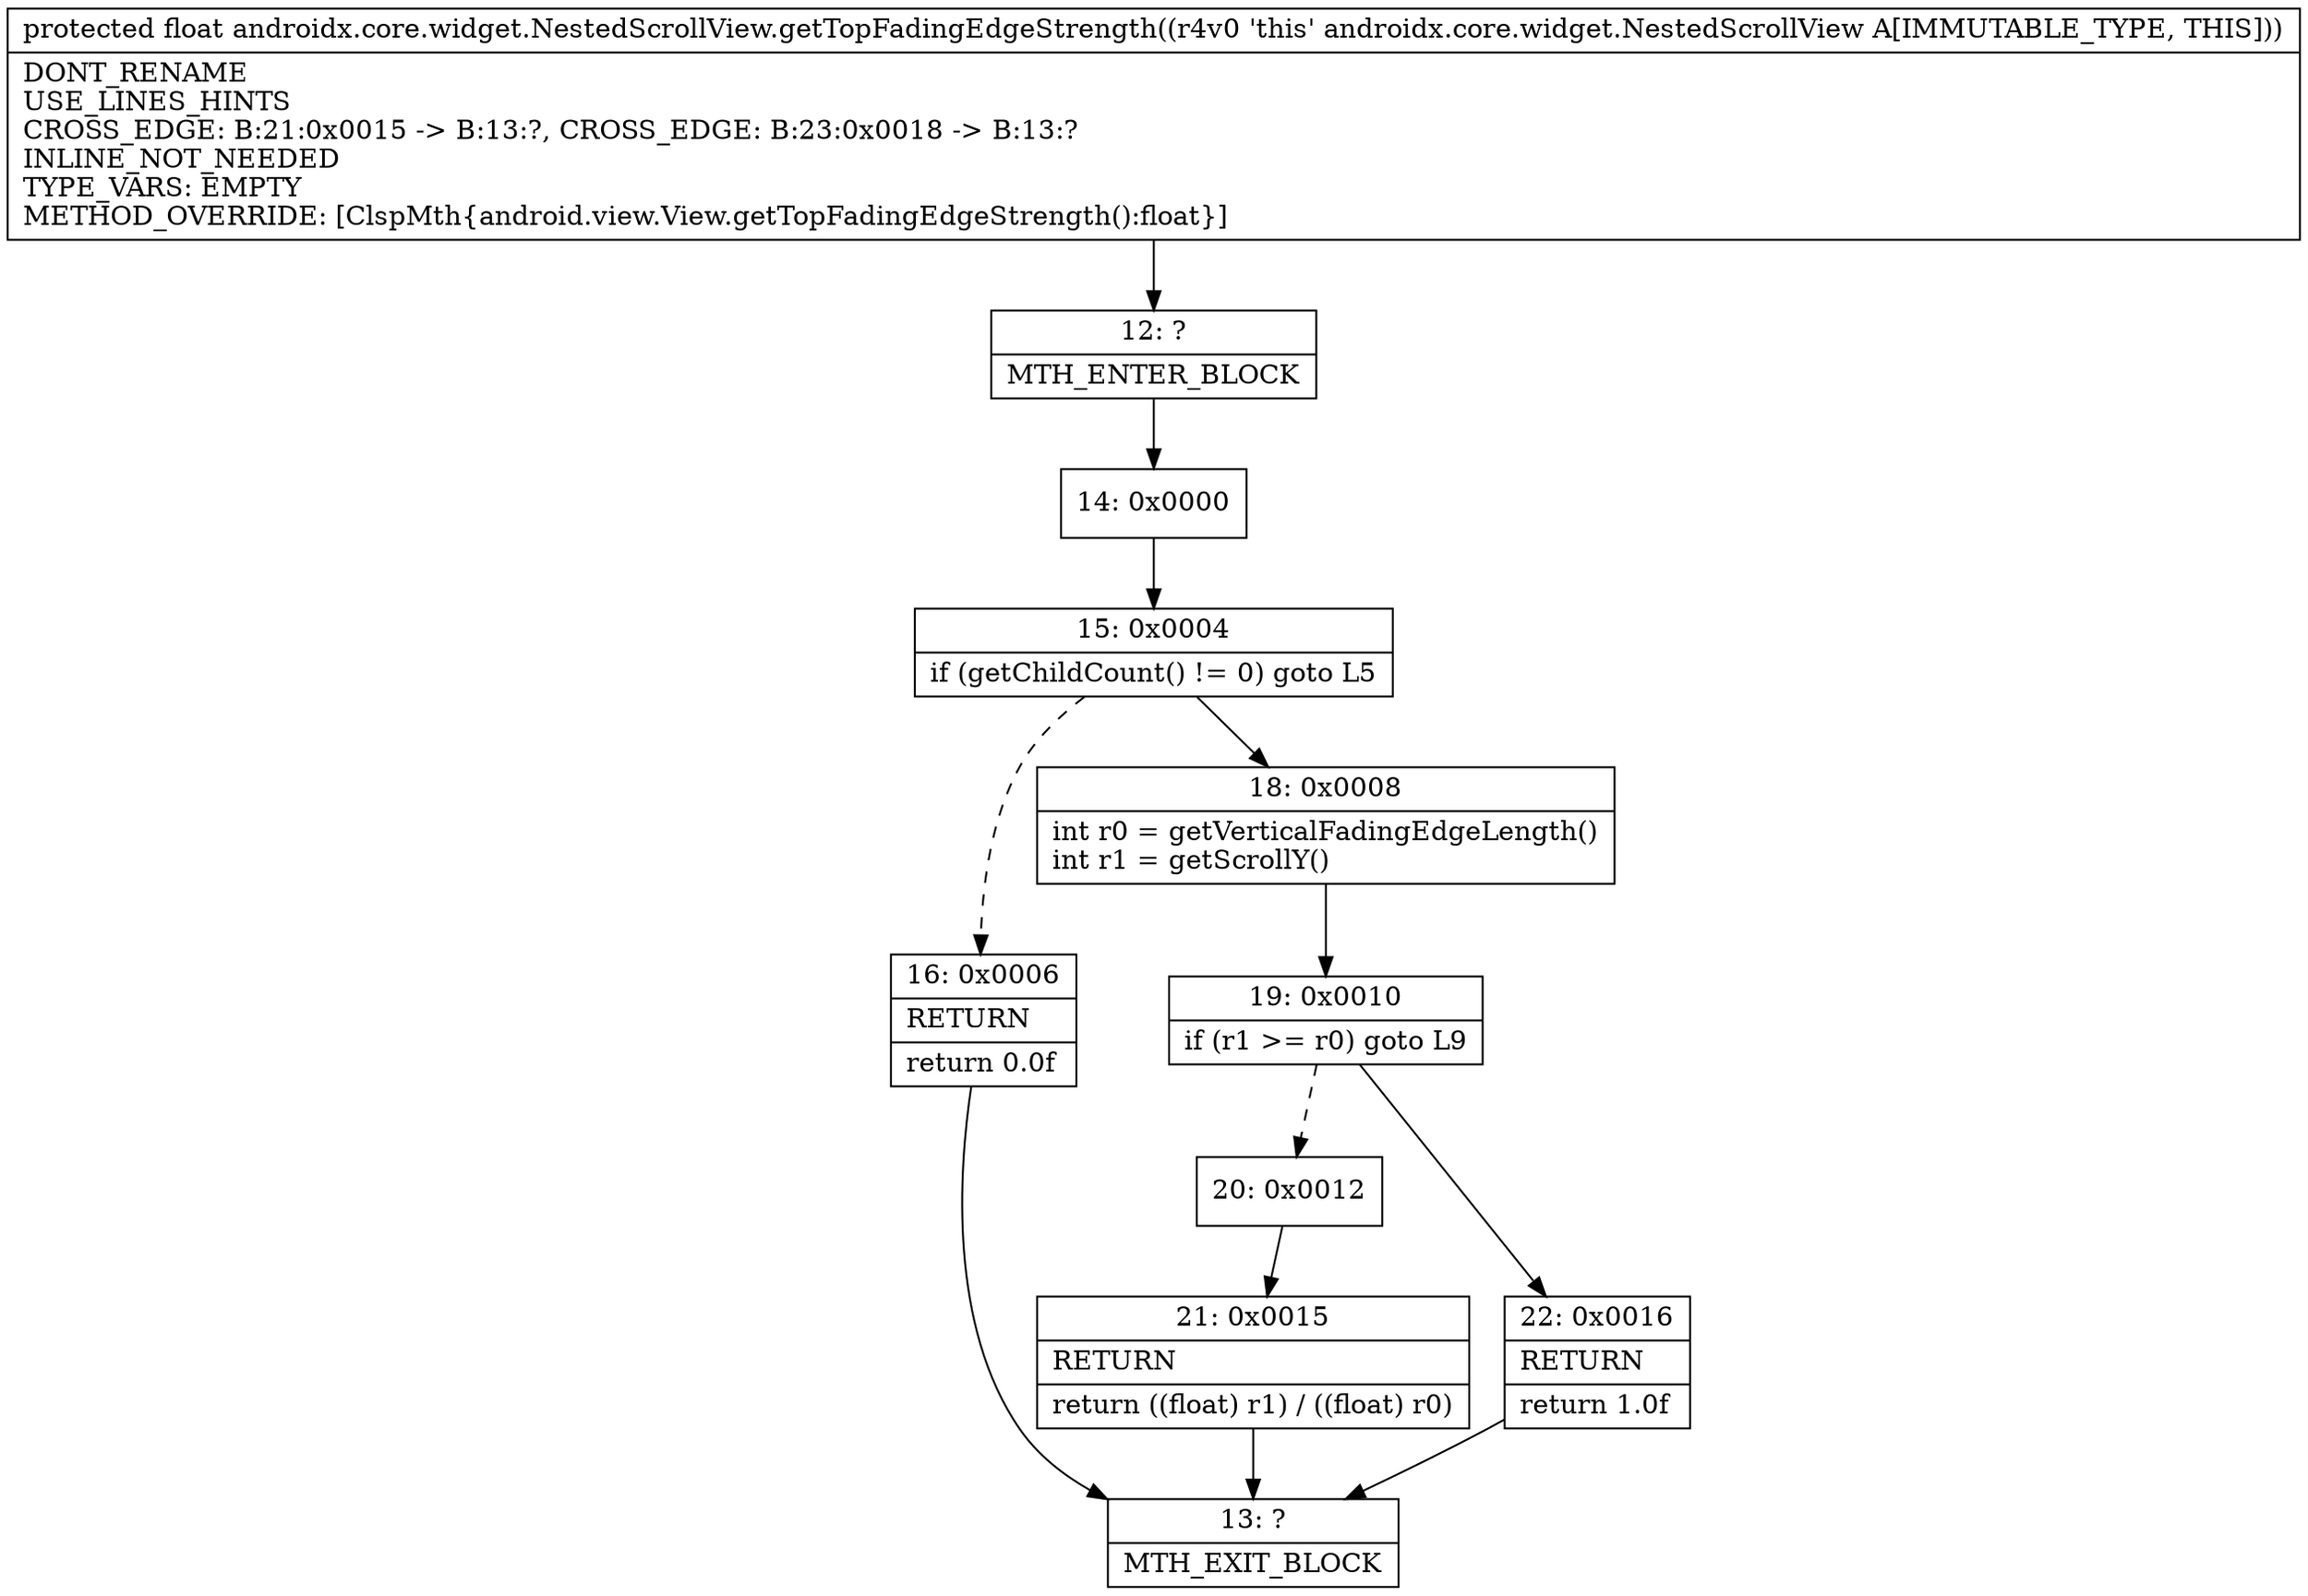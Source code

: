 digraph "CFG forandroidx.core.widget.NestedScrollView.getTopFadingEdgeStrength()F" {
Node_12 [shape=record,label="{12\:\ ?|MTH_ENTER_BLOCK\l}"];
Node_14 [shape=record,label="{14\:\ 0x0000}"];
Node_15 [shape=record,label="{15\:\ 0x0004|if (getChildCount() != 0) goto L5\l}"];
Node_16 [shape=record,label="{16\:\ 0x0006|RETURN\l|return 0.0f\l}"];
Node_13 [shape=record,label="{13\:\ ?|MTH_EXIT_BLOCK\l}"];
Node_18 [shape=record,label="{18\:\ 0x0008|int r0 = getVerticalFadingEdgeLength()\lint r1 = getScrollY()\l}"];
Node_19 [shape=record,label="{19\:\ 0x0010|if (r1 \>= r0) goto L9\l}"];
Node_20 [shape=record,label="{20\:\ 0x0012}"];
Node_21 [shape=record,label="{21\:\ 0x0015|RETURN\l|return ((float) r1) \/ ((float) r0)\l}"];
Node_22 [shape=record,label="{22\:\ 0x0016|RETURN\l|return 1.0f\l}"];
MethodNode[shape=record,label="{protected float androidx.core.widget.NestedScrollView.getTopFadingEdgeStrength((r4v0 'this' androidx.core.widget.NestedScrollView A[IMMUTABLE_TYPE, THIS]))  | DONT_RENAME\lUSE_LINES_HINTS\lCROSS_EDGE: B:21:0x0015 \-\> B:13:?, CROSS_EDGE: B:23:0x0018 \-\> B:13:?\lINLINE_NOT_NEEDED\lTYPE_VARS: EMPTY\lMETHOD_OVERRIDE: [ClspMth\{android.view.View.getTopFadingEdgeStrength():float\}]\l}"];
MethodNode -> Node_12;Node_12 -> Node_14;
Node_14 -> Node_15;
Node_15 -> Node_16[style=dashed];
Node_15 -> Node_18;
Node_16 -> Node_13;
Node_18 -> Node_19;
Node_19 -> Node_20[style=dashed];
Node_19 -> Node_22;
Node_20 -> Node_21;
Node_21 -> Node_13;
Node_22 -> Node_13;
}

